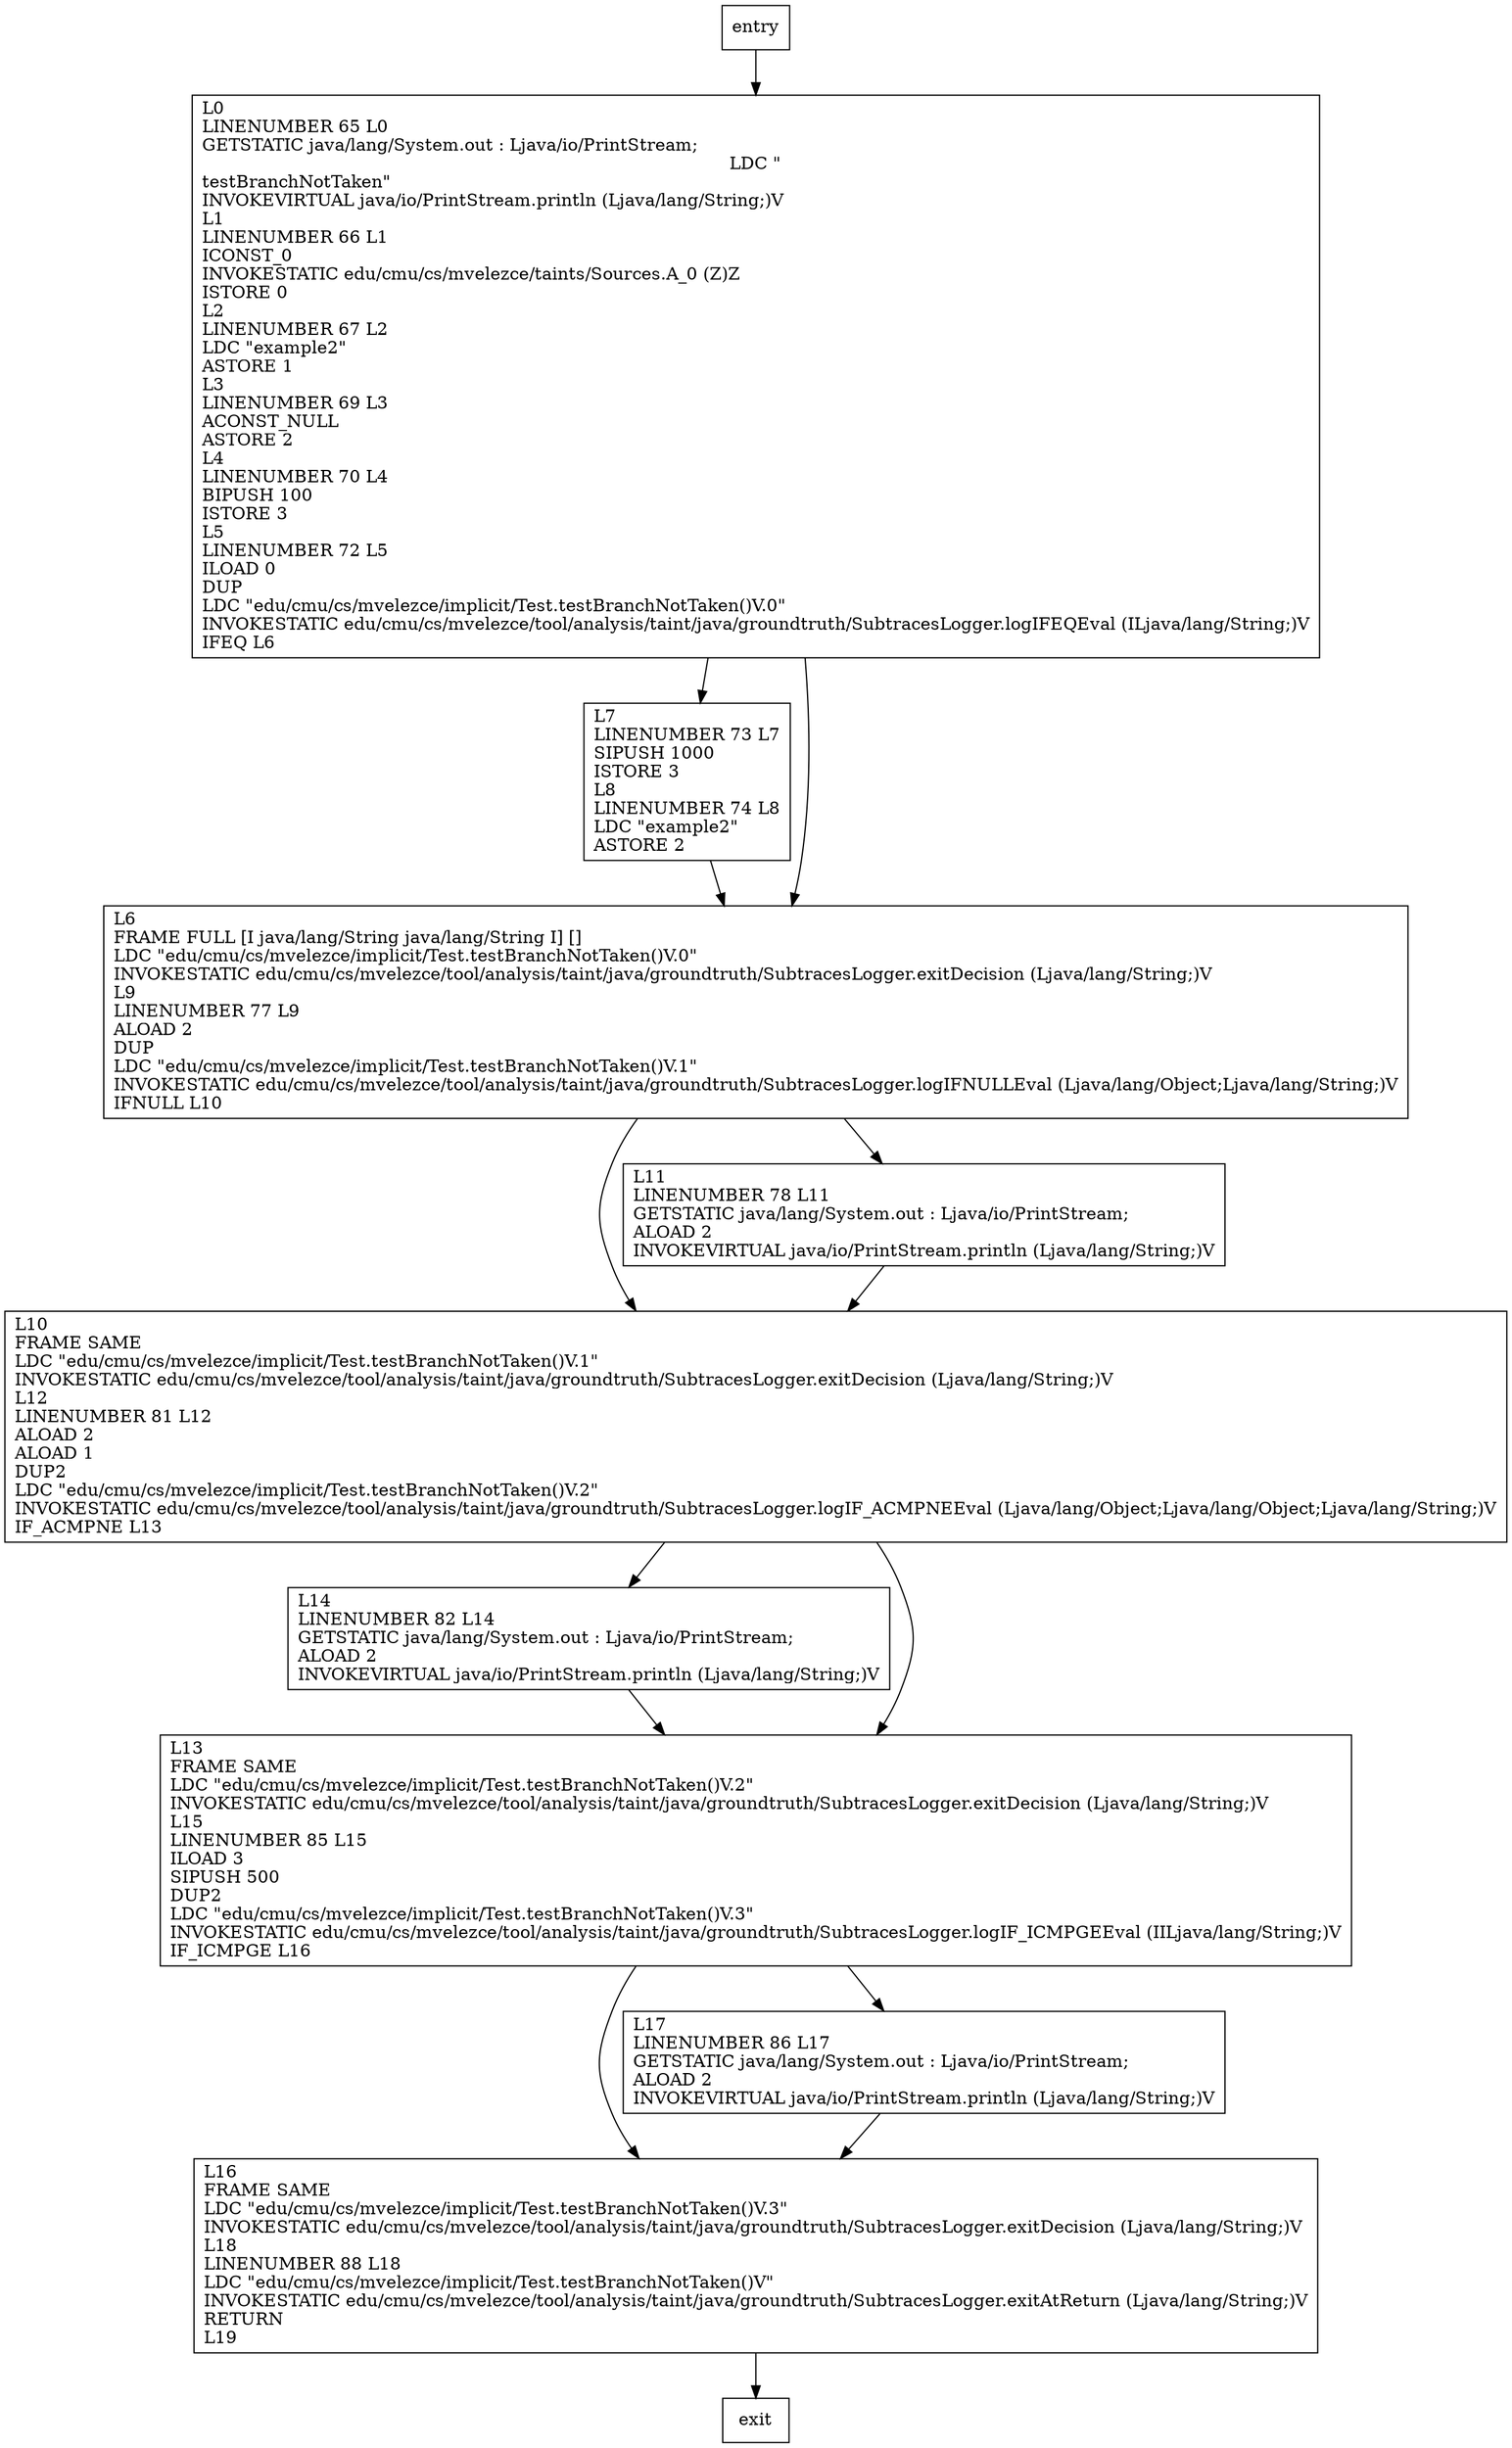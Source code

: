 digraph testBranchNotTaken {
node [shape=record];
747199999 [label="L7\lLINENUMBER 73 L7\lSIPUSH 1000\lISTORE 3\lL8\lLINENUMBER 74 L8\lLDC \"example2\"\lASTORE 2\l"];
772310098 [label="L10\lFRAME SAME\lLDC \"edu/cmu/cs/mvelezce/implicit/Test.testBranchNotTaken()V.1\"\lINVOKESTATIC edu/cmu/cs/mvelezce/tool/analysis/taint/java/groundtruth/SubtracesLogger.exitDecision (Ljava/lang/String;)V\lL12\lLINENUMBER 81 L12\lALOAD 2\lALOAD 1\lDUP2\lLDC \"edu/cmu/cs/mvelezce/implicit/Test.testBranchNotTaken()V.2\"\lINVOKESTATIC edu/cmu/cs/mvelezce/tool/analysis/taint/java/groundtruth/SubtracesLogger.logIF_ACMPNEEval (Ljava/lang/Object;Ljava/lang/Object;Ljava/lang/String;)V\lIF_ACMPNE L13\l"];
172499664 [label="L11\lLINENUMBER 78 L11\lGETSTATIC java/lang/System.out : Ljava/io/PrintStream;\lALOAD 2\lINVOKEVIRTUAL java/io/PrintStream.println (Ljava/lang/String;)V\l"];
276195836 [label="L16\lFRAME SAME\lLDC \"edu/cmu/cs/mvelezce/implicit/Test.testBranchNotTaken()V.3\"\lINVOKESTATIC edu/cmu/cs/mvelezce/tool/analysis/taint/java/groundtruth/SubtracesLogger.exitDecision (Ljava/lang/String;)V\lL18\lLINENUMBER 88 L18\lLDC \"edu/cmu/cs/mvelezce/implicit/Test.testBranchNotTaken()V\"\lINVOKESTATIC edu/cmu/cs/mvelezce/tool/analysis/taint/java/groundtruth/SubtracesLogger.exitAtReturn (Ljava/lang/String;)V\lRETURN\lL19\l"];
1618514840 [label="L0\lLINENUMBER 65 L0\lGETSTATIC java/lang/System.out : Ljava/io/PrintStream;\lLDC \"\ntestBranchNotTaken\"\lINVOKEVIRTUAL java/io/PrintStream.println (Ljava/lang/String;)V\lL1\lLINENUMBER 66 L1\lICONST_0\lINVOKESTATIC edu/cmu/cs/mvelezce/taints/Sources.A_0 (Z)Z\lISTORE 0\lL2\lLINENUMBER 67 L2\lLDC \"example2\"\lASTORE 1\lL3\lLINENUMBER 69 L3\lACONST_NULL\lASTORE 2\lL4\lLINENUMBER 70 L4\lBIPUSH 100\lISTORE 3\lL5\lLINENUMBER 72 L5\lILOAD 0\lDUP\lLDC \"edu/cmu/cs/mvelezce/implicit/Test.testBranchNotTaken()V.0\"\lINVOKESTATIC edu/cmu/cs/mvelezce/tool/analysis/taint/java/groundtruth/SubtracesLogger.logIFEQEval (ILjava/lang/String;)V\lIFEQ L6\l"];
1541639922 [label="L14\lLINENUMBER 82 L14\lGETSTATIC java/lang/System.out : Ljava/io/PrintStream;\lALOAD 2\lINVOKEVIRTUAL java/io/PrintStream.println (Ljava/lang/String;)V\l"];
928286087 [label="L6\lFRAME FULL [I java/lang/String java/lang/String I] []\lLDC \"edu/cmu/cs/mvelezce/implicit/Test.testBranchNotTaken()V.0\"\lINVOKESTATIC edu/cmu/cs/mvelezce/tool/analysis/taint/java/groundtruth/SubtracesLogger.exitDecision (Ljava/lang/String;)V\lL9\lLINENUMBER 77 L9\lALOAD 2\lDUP\lLDC \"edu/cmu/cs/mvelezce/implicit/Test.testBranchNotTaken()V.1\"\lINVOKESTATIC edu/cmu/cs/mvelezce/tool/analysis/taint/java/groundtruth/SubtracesLogger.logIFNULLEval (Ljava/lang/Object;Ljava/lang/String;)V\lIFNULL L10\l"];
2050381236 [label="L17\lLINENUMBER 86 L17\lGETSTATIC java/lang/System.out : Ljava/io/PrintStream;\lALOAD 2\lINVOKEVIRTUAL java/io/PrintStream.println (Ljava/lang/String;)V\l"];
1208500937 [label="L13\lFRAME SAME\lLDC \"edu/cmu/cs/mvelezce/implicit/Test.testBranchNotTaken()V.2\"\lINVOKESTATIC edu/cmu/cs/mvelezce/tool/analysis/taint/java/groundtruth/SubtracesLogger.exitDecision (Ljava/lang/String;)V\lL15\lLINENUMBER 85 L15\lILOAD 3\lSIPUSH 500\lDUP2\lLDC \"edu/cmu/cs/mvelezce/implicit/Test.testBranchNotTaken()V.3\"\lINVOKESTATIC edu/cmu/cs/mvelezce/tool/analysis/taint/java/groundtruth/SubtracesLogger.logIF_ICMPGEEval (IILjava/lang/String;)V\lIF_ICMPGE L16\l"];
entry;
exit;
entry -> 1618514840;
747199999 -> 928286087;
772310098 -> 1541639922;
772310098 -> 1208500937;
172499664 -> 772310098;
276195836 -> exit;
1618514840 -> 747199999;
1618514840 -> 928286087;
1541639922 -> 1208500937;
928286087 -> 772310098;
928286087 -> 172499664;
2050381236 -> 276195836;
1208500937 -> 276195836;
1208500937 -> 2050381236;
}
